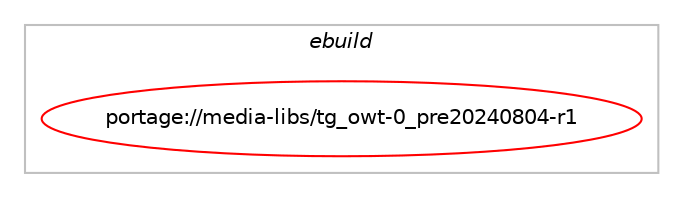 digraph prolog {

# *************
# Graph options
# *************

newrank=true;
concentrate=true;
compound=true;
graph [rankdir=LR,fontname=Helvetica,fontsize=10,ranksep=1.5];#, ranksep=2.5, nodesep=0.2];
edge  [arrowhead=vee];
node  [fontname=Helvetica,fontsize=10];

# **********
# The ebuild
# **********

subgraph cluster_leftcol {
color=gray;
label=<<i>ebuild</i>>;
id [label="portage://media-libs/tg_owt-0_pre20240804-r1", color=red, width=4, href="../media-libs/tg_owt-0_pre20240804-r1.svg"];
}

# ****************
# The dependencies
# ****************

subgraph cluster_midcol {
color=gray;
label=<<i>dependencies</i>>;
subgraph cluster_compile {
fillcolor="#eeeeee";
style=filled;
label=<<i>compile</i>>;
# *** BEGIN UNKNOWN DEPENDENCY TYPE (TODO) ***
# id -> equal(use_conditional_group(positive,X,portage://media-libs/tg_owt-0_pre20240804-r1,[package_dependency(portage://media-libs/tg_owt-0_pre20240804-r1,install,no,x11-libs,libX11,none,[,,],[],[]),package_dependency(portage://media-libs/tg_owt-0_pre20240804-r1,install,no,x11-libs,libXcomposite,none,[,,],[],[]),package_dependency(portage://media-libs/tg_owt-0_pre20240804-r1,install,no,x11-libs,libXdamage,none,[,,],[],[]),package_dependency(portage://media-libs/tg_owt-0_pre20240804-r1,install,no,x11-libs,libXext,none,[,,],[],[]),package_dependency(portage://media-libs/tg_owt-0_pre20240804-r1,install,no,x11-libs,libXfixes,none,[,,],[],[]),package_dependency(portage://media-libs/tg_owt-0_pre20240804-r1,install,no,x11-libs,libXrender,none,[,,],[],[]),package_dependency(portage://media-libs/tg_owt-0_pre20240804-r1,install,no,x11-libs,libXrandr,none,[,,],[],[]),package_dependency(portage://media-libs/tg_owt-0_pre20240804-r1,install,no,x11-libs,libXtst,none,[,,],[],[])]))
# *** END UNKNOWN DEPENDENCY TYPE (TODO) ***

# *** BEGIN UNKNOWN DEPENDENCY TYPE (TODO) ***
# id -> equal(use_conditional_group(positive,screencast,portage://media-libs/tg_owt-0_pre20240804-r1,[package_dependency(portage://media-libs/tg_owt-0_pre20240804-r1,install,no,dev-libs,glib,none,[,,],[slot(2)],[]),package_dependency(portage://media-libs/tg_owt-0_pre20240804-r1,install,no,media-video,pipewire,none,[,,],any_same_slot,[])]))
# *** END UNKNOWN DEPENDENCY TYPE (TODO) ***

# *** BEGIN UNKNOWN DEPENDENCY TYPE (TODO) ***
# id -> equal(use_conditional_group(positive,screencast,portage://media-libs/tg_owt-0_pre20240804-r1,[package_dependency(portage://media-libs/tg_owt-0_pre20240804-r1,install,no,media-libs,libglvnd,none,[,,],[],[use(enable(X),none)]),package_dependency(portage://media-libs/tg_owt-0_pre20240804-r1,install,no,media-libs,mesa,none,[,,],[],[]),package_dependency(portage://media-libs/tg_owt-0_pre20240804-r1,install,no,x11-libs,libdrm,none,[,,],[],[])]))
# *** END UNKNOWN DEPENDENCY TYPE (TODO) ***

# *** BEGIN UNKNOWN DEPENDENCY TYPE (TODO) ***
# id -> equal(package_dependency(portage://media-libs/tg_owt-0_pre20240804-r1,install,no,dev-cpp,abseil-cpp,greaterequal,[20240722.0,,,20240722.0],any_same_slot,[]))
# *** END UNKNOWN DEPENDENCY TYPE (TODO) ***

# *** BEGIN UNKNOWN DEPENDENCY TYPE (TODO) ***
# id -> equal(package_dependency(portage://media-libs/tg_owt-0_pre20240804-r1,install,no,dev-libs,crc32c,none,[,,],[],[]))
# *** END UNKNOWN DEPENDENCY TYPE (TODO) ***

# *** BEGIN UNKNOWN DEPENDENCY TYPE (TODO) ***
# id -> equal(package_dependency(portage://media-libs/tg_owt-0_pre20240804-r1,install,no,dev-libs,openssl,none,[,,],any_same_slot,[]))
# *** END UNKNOWN DEPENDENCY TYPE (TODO) ***

# *** BEGIN UNKNOWN DEPENDENCY TYPE (TODO) ***
# id -> equal(package_dependency(portage://media-libs/tg_owt-0_pre20240804-r1,install,no,dev-libs,protobuf,none,[,,],any_same_slot,[]))
# *** END UNKNOWN DEPENDENCY TYPE (TODO) ***

# *** BEGIN UNKNOWN DEPENDENCY TYPE (TODO) ***
# id -> equal(package_dependency(portage://media-libs/tg_owt-0_pre20240804-r1,install,no,media-libs,libjpeg-turbo,none,[,,],any_same_slot,[]))
# *** END UNKNOWN DEPENDENCY TYPE (TODO) ***

# *** BEGIN UNKNOWN DEPENDENCY TYPE (TODO) ***
# id -> equal(package_dependency(portage://media-libs/tg_owt-0_pre20240804-r1,install,no,media-libs,libvpx,greaterequal,[1.10.0,,,1.10.0],any_same_slot,[]))
# *** END UNKNOWN DEPENDENCY TYPE (TODO) ***

# *** BEGIN UNKNOWN DEPENDENCY TYPE (TODO) ***
# id -> equal(package_dependency(portage://media-libs/tg_owt-0_pre20240804-r1,install,no,media-libs,openh264,none,[,,],any_same_slot,[]))
# *** END UNKNOWN DEPENDENCY TYPE (TODO) ***

# *** BEGIN UNKNOWN DEPENDENCY TYPE (TODO) ***
# id -> equal(package_dependency(portage://media-libs/tg_owt-0_pre20240804-r1,install,no,media-libs,opus,none,[,,],[],[]))
# *** END UNKNOWN DEPENDENCY TYPE (TODO) ***

# *** BEGIN UNKNOWN DEPENDENCY TYPE (TODO) ***
# id -> equal(package_dependency(portage://media-libs/tg_owt-0_pre20240804-r1,install,no,media-video,ffmpeg,none,[,,],any_same_slot,[]))
# *** END UNKNOWN DEPENDENCY TYPE (TODO) ***

}
subgraph cluster_compileandrun {
fillcolor="#eeeeee";
style=filled;
label=<<i>compile and run</i>>;
}
subgraph cluster_run {
fillcolor="#eeeeee";
style=filled;
label=<<i>run</i>>;
# *** BEGIN UNKNOWN DEPENDENCY TYPE (TODO) ***
# id -> equal(use_conditional_group(positive,X,portage://media-libs/tg_owt-0_pre20240804-r1,[package_dependency(portage://media-libs/tg_owt-0_pre20240804-r1,run,no,x11-libs,libX11,none,[,,],[],[]),package_dependency(portage://media-libs/tg_owt-0_pre20240804-r1,run,no,x11-libs,libXcomposite,none,[,,],[],[]),package_dependency(portage://media-libs/tg_owt-0_pre20240804-r1,run,no,x11-libs,libXdamage,none,[,,],[],[]),package_dependency(portage://media-libs/tg_owt-0_pre20240804-r1,run,no,x11-libs,libXext,none,[,,],[],[]),package_dependency(portage://media-libs/tg_owt-0_pre20240804-r1,run,no,x11-libs,libXfixes,none,[,,],[],[]),package_dependency(portage://media-libs/tg_owt-0_pre20240804-r1,run,no,x11-libs,libXrender,none,[,,],[],[]),package_dependency(portage://media-libs/tg_owt-0_pre20240804-r1,run,no,x11-libs,libXrandr,none,[,,],[],[]),package_dependency(portage://media-libs/tg_owt-0_pre20240804-r1,run,no,x11-libs,libXtst,none,[,,],[],[])]))
# *** END UNKNOWN DEPENDENCY TYPE (TODO) ***

# *** BEGIN UNKNOWN DEPENDENCY TYPE (TODO) ***
# id -> equal(use_conditional_group(positive,screencast,portage://media-libs/tg_owt-0_pre20240804-r1,[package_dependency(portage://media-libs/tg_owt-0_pre20240804-r1,run,no,dev-libs,glib,none,[,,],[slot(2)],[]),package_dependency(portage://media-libs/tg_owt-0_pre20240804-r1,run,no,media-video,pipewire,none,[,,],any_same_slot,[])]))
# *** END UNKNOWN DEPENDENCY TYPE (TODO) ***

# *** BEGIN UNKNOWN DEPENDENCY TYPE (TODO) ***
# id -> equal(package_dependency(portage://media-libs/tg_owt-0_pre20240804-r1,run,no,dev-cpp,abseil-cpp,greaterequal,[20240722.0,,,20240722.0],any_same_slot,[]))
# *** END UNKNOWN DEPENDENCY TYPE (TODO) ***

# *** BEGIN UNKNOWN DEPENDENCY TYPE (TODO) ***
# id -> equal(package_dependency(portage://media-libs/tg_owt-0_pre20240804-r1,run,no,dev-libs,crc32c,none,[,,],[],[]))
# *** END UNKNOWN DEPENDENCY TYPE (TODO) ***

# *** BEGIN UNKNOWN DEPENDENCY TYPE (TODO) ***
# id -> equal(package_dependency(portage://media-libs/tg_owt-0_pre20240804-r1,run,no,dev-libs,openssl,none,[,,],any_same_slot,[]))
# *** END UNKNOWN DEPENDENCY TYPE (TODO) ***

# *** BEGIN UNKNOWN DEPENDENCY TYPE (TODO) ***
# id -> equal(package_dependency(portage://media-libs/tg_owt-0_pre20240804-r1,run,no,dev-libs,protobuf,none,[,,],any_same_slot,[]))
# *** END UNKNOWN DEPENDENCY TYPE (TODO) ***

# *** BEGIN UNKNOWN DEPENDENCY TYPE (TODO) ***
# id -> equal(package_dependency(portage://media-libs/tg_owt-0_pre20240804-r1,run,no,media-libs,libjpeg-turbo,none,[,,],any_same_slot,[]))
# *** END UNKNOWN DEPENDENCY TYPE (TODO) ***

# *** BEGIN UNKNOWN DEPENDENCY TYPE (TODO) ***
# id -> equal(package_dependency(portage://media-libs/tg_owt-0_pre20240804-r1,run,no,media-libs,libvpx,greaterequal,[1.10.0,,,1.10.0],any_same_slot,[]))
# *** END UNKNOWN DEPENDENCY TYPE (TODO) ***

# *** BEGIN UNKNOWN DEPENDENCY TYPE (TODO) ***
# id -> equal(package_dependency(portage://media-libs/tg_owt-0_pre20240804-r1,run,no,media-libs,openh264,none,[,,],any_same_slot,[]))
# *** END UNKNOWN DEPENDENCY TYPE (TODO) ***

# *** BEGIN UNKNOWN DEPENDENCY TYPE (TODO) ***
# id -> equal(package_dependency(portage://media-libs/tg_owt-0_pre20240804-r1,run,no,media-libs,opus,none,[,,],[],[]))
# *** END UNKNOWN DEPENDENCY TYPE (TODO) ***

# *** BEGIN UNKNOWN DEPENDENCY TYPE (TODO) ***
# id -> equal(package_dependency(portage://media-libs/tg_owt-0_pre20240804-r1,run,no,media-video,ffmpeg,none,[,,],any_same_slot,[]))
# *** END UNKNOWN DEPENDENCY TYPE (TODO) ***

}
}

# **************
# The candidates
# **************

subgraph cluster_choices {
rank=same;
color=gray;
label=<<i>candidates</i>>;

}

}
